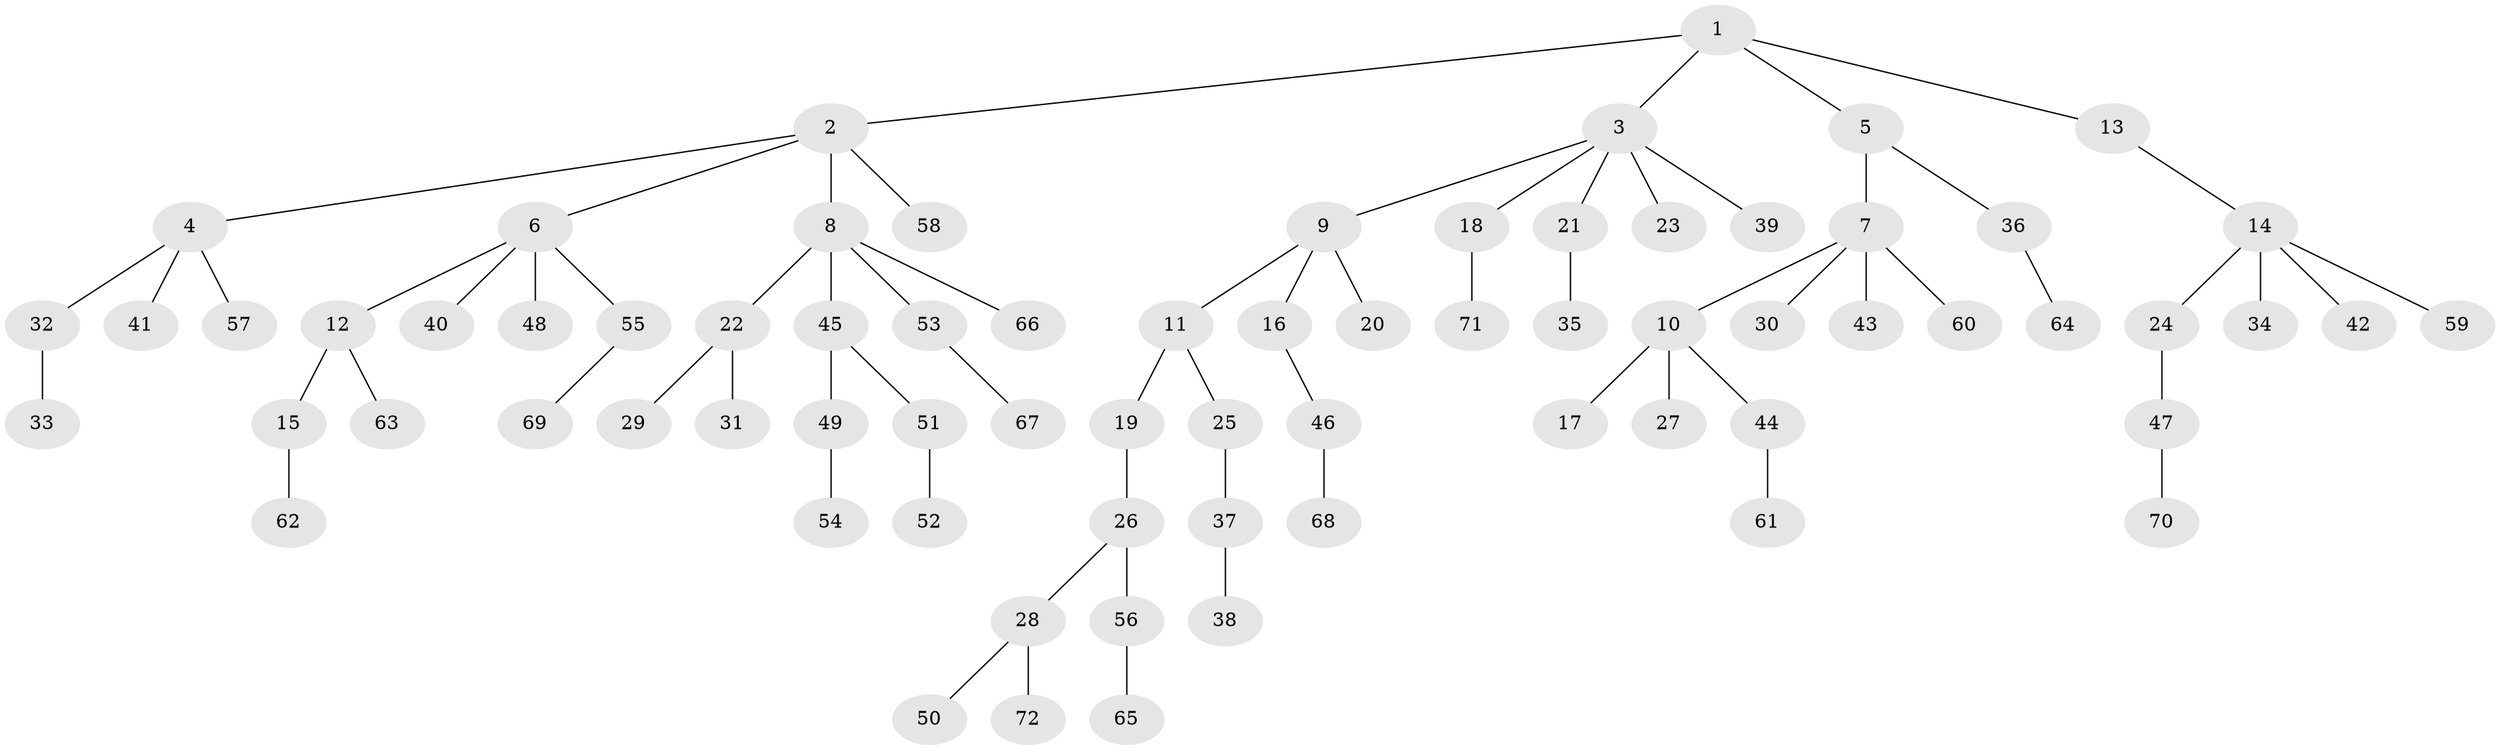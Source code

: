 // coarse degree distribution, {2: 0.27906976744186046, 1: 0.6511627906976745, 4: 0.046511627906976744, 24: 0.023255813953488372}
// Generated by graph-tools (version 1.1) at 2025/56/03/04/25 21:56:38]
// undirected, 72 vertices, 71 edges
graph export_dot {
graph [start="1"]
  node [color=gray90,style=filled];
  1;
  2;
  3;
  4;
  5;
  6;
  7;
  8;
  9;
  10;
  11;
  12;
  13;
  14;
  15;
  16;
  17;
  18;
  19;
  20;
  21;
  22;
  23;
  24;
  25;
  26;
  27;
  28;
  29;
  30;
  31;
  32;
  33;
  34;
  35;
  36;
  37;
  38;
  39;
  40;
  41;
  42;
  43;
  44;
  45;
  46;
  47;
  48;
  49;
  50;
  51;
  52;
  53;
  54;
  55;
  56;
  57;
  58;
  59;
  60;
  61;
  62;
  63;
  64;
  65;
  66;
  67;
  68;
  69;
  70;
  71;
  72;
  1 -- 2;
  1 -- 3;
  1 -- 5;
  1 -- 13;
  2 -- 4;
  2 -- 6;
  2 -- 8;
  2 -- 58;
  3 -- 9;
  3 -- 18;
  3 -- 21;
  3 -- 23;
  3 -- 39;
  4 -- 32;
  4 -- 41;
  4 -- 57;
  5 -- 7;
  5 -- 36;
  6 -- 12;
  6 -- 40;
  6 -- 48;
  6 -- 55;
  7 -- 10;
  7 -- 30;
  7 -- 43;
  7 -- 60;
  8 -- 22;
  8 -- 45;
  8 -- 53;
  8 -- 66;
  9 -- 11;
  9 -- 16;
  9 -- 20;
  10 -- 17;
  10 -- 27;
  10 -- 44;
  11 -- 19;
  11 -- 25;
  12 -- 15;
  12 -- 63;
  13 -- 14;
  14 -- 24;
  14 -- 34;
  14 -- 42;
  14 -- 59;
  15 -- 62;
  16 -- 46;
  18 -- 71;
  19 -- 26;
  21 -- 35;
  22 -- 29;
  22 -- 31;
  24 -- 47;
  25 -- 37;
  26 -- 28;
  26 -- 56;
  28 -- 50;
  28 -- 72;
  32 -- 33;
  36 -- 64;
  37 -- 38;
  44 -- 61;
  45 -- 49;
  45 -- 51;
  46 -- 68;
  47 -- 70;
  49 -- 54;
  51 -- 52;
  53 -- 67;
  55 -- 69;
  56 -- 65;
}
